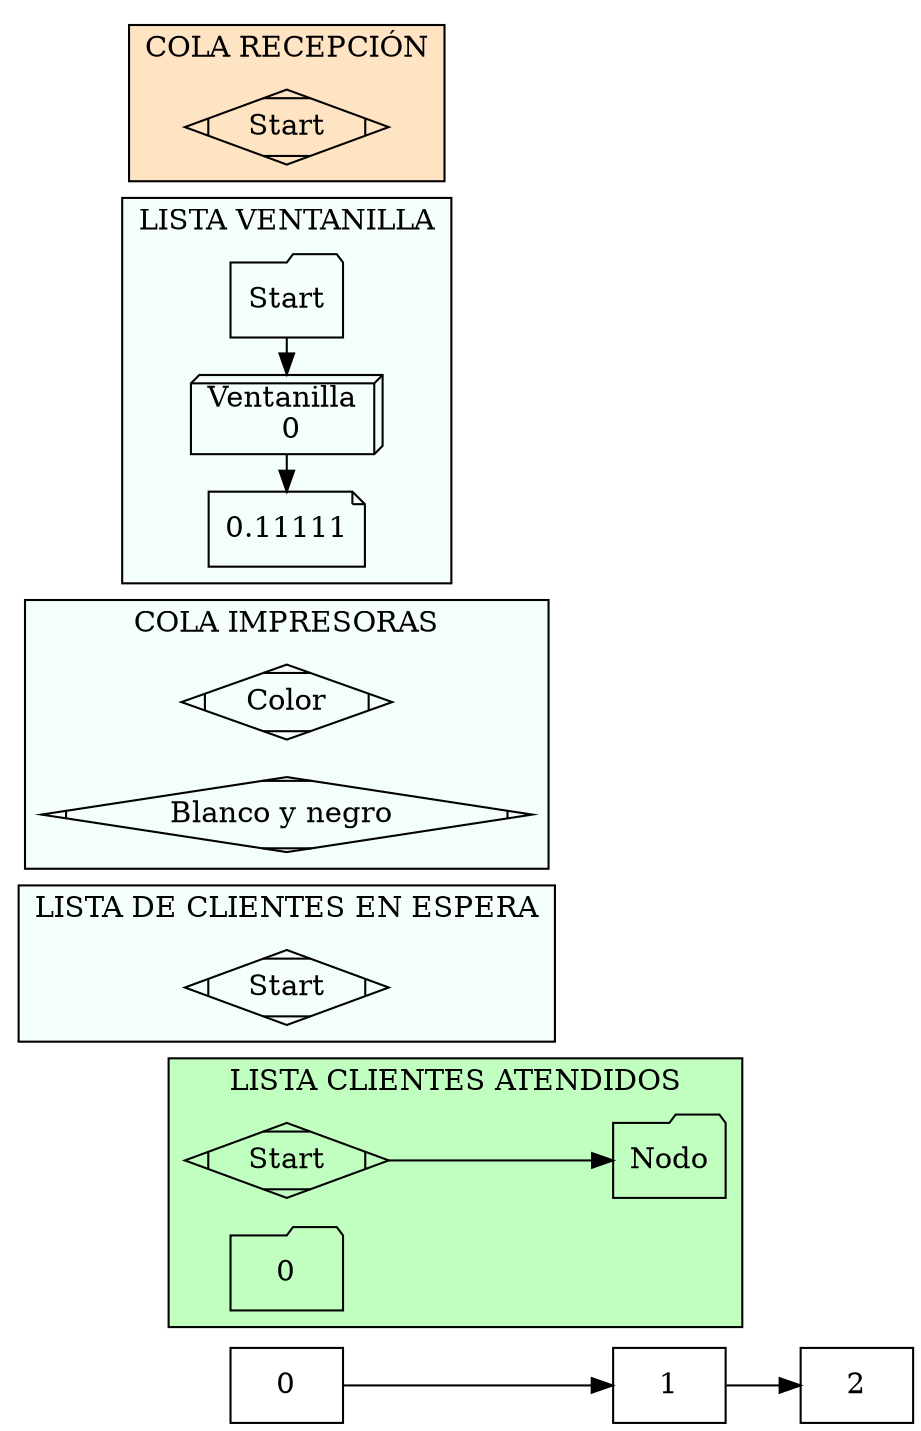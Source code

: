 digraph G { 
node[shape = box];
Nodo1782148126[label=0];
Nodo477289012[label=1];
Nodo1027591600[label=2];
Nodo1782148126 -> Nodo477289012 
Nodo477289012 -> Nodo1027591600 

subgraph cluster_Clientes_Atendidos{
        label="LISTA CLIENTES ATENDIDOS";
        bgcolor="darkseagreen1";
        Start5 [shape="Mdiamond" label="Start"];
        node[shape = folder];
        Nodo1[label = 0];
        Start5 -> Nodo;
        }


subgraph cluster_clientes_espera{
        label="LISTA DE CLIENTES EN ESPERA";
        bgcolor="mintcream";
        Start4 [shape="Mdiamond" label="Start"];
        node[shape = folder];
        
        }


subgraph cluster_impresoras{
        label="COLA IMPRESORAS";
        bgcolor="mintcream";
        Start31 [shape="Mdiamond" label="Color"];
        node[shape = box];
        Start32 [shape="Mdiamond" label="Blanco y negro "];
        node[shape = box];
        
        }

subgraph cluster_ventanillas{
        label="LISTA VENTANILLA";
        bgcolor="mintcream";
        Start2 [shape=folder label="Start"];
        node[shape = box];
        Nodo11[shape = box3d label = "Ventanilla \n 0"];
        NodoPila[shape = note label = 0.11111];
        Start2 -> Nodo11 [constraint = false];
        Nodo11 -> NodoPila [constraint = false];

        {rank = same; Nodo11; NodoPila};
        }

subgraph cluster_recepcion{
        label="COLA RECEPCIÓN";
        bgcolor="bisque";
        Start1 [shape="Mdiamond" label="Start"];
        node[shape = box];
}

rankdir = LR;
}
